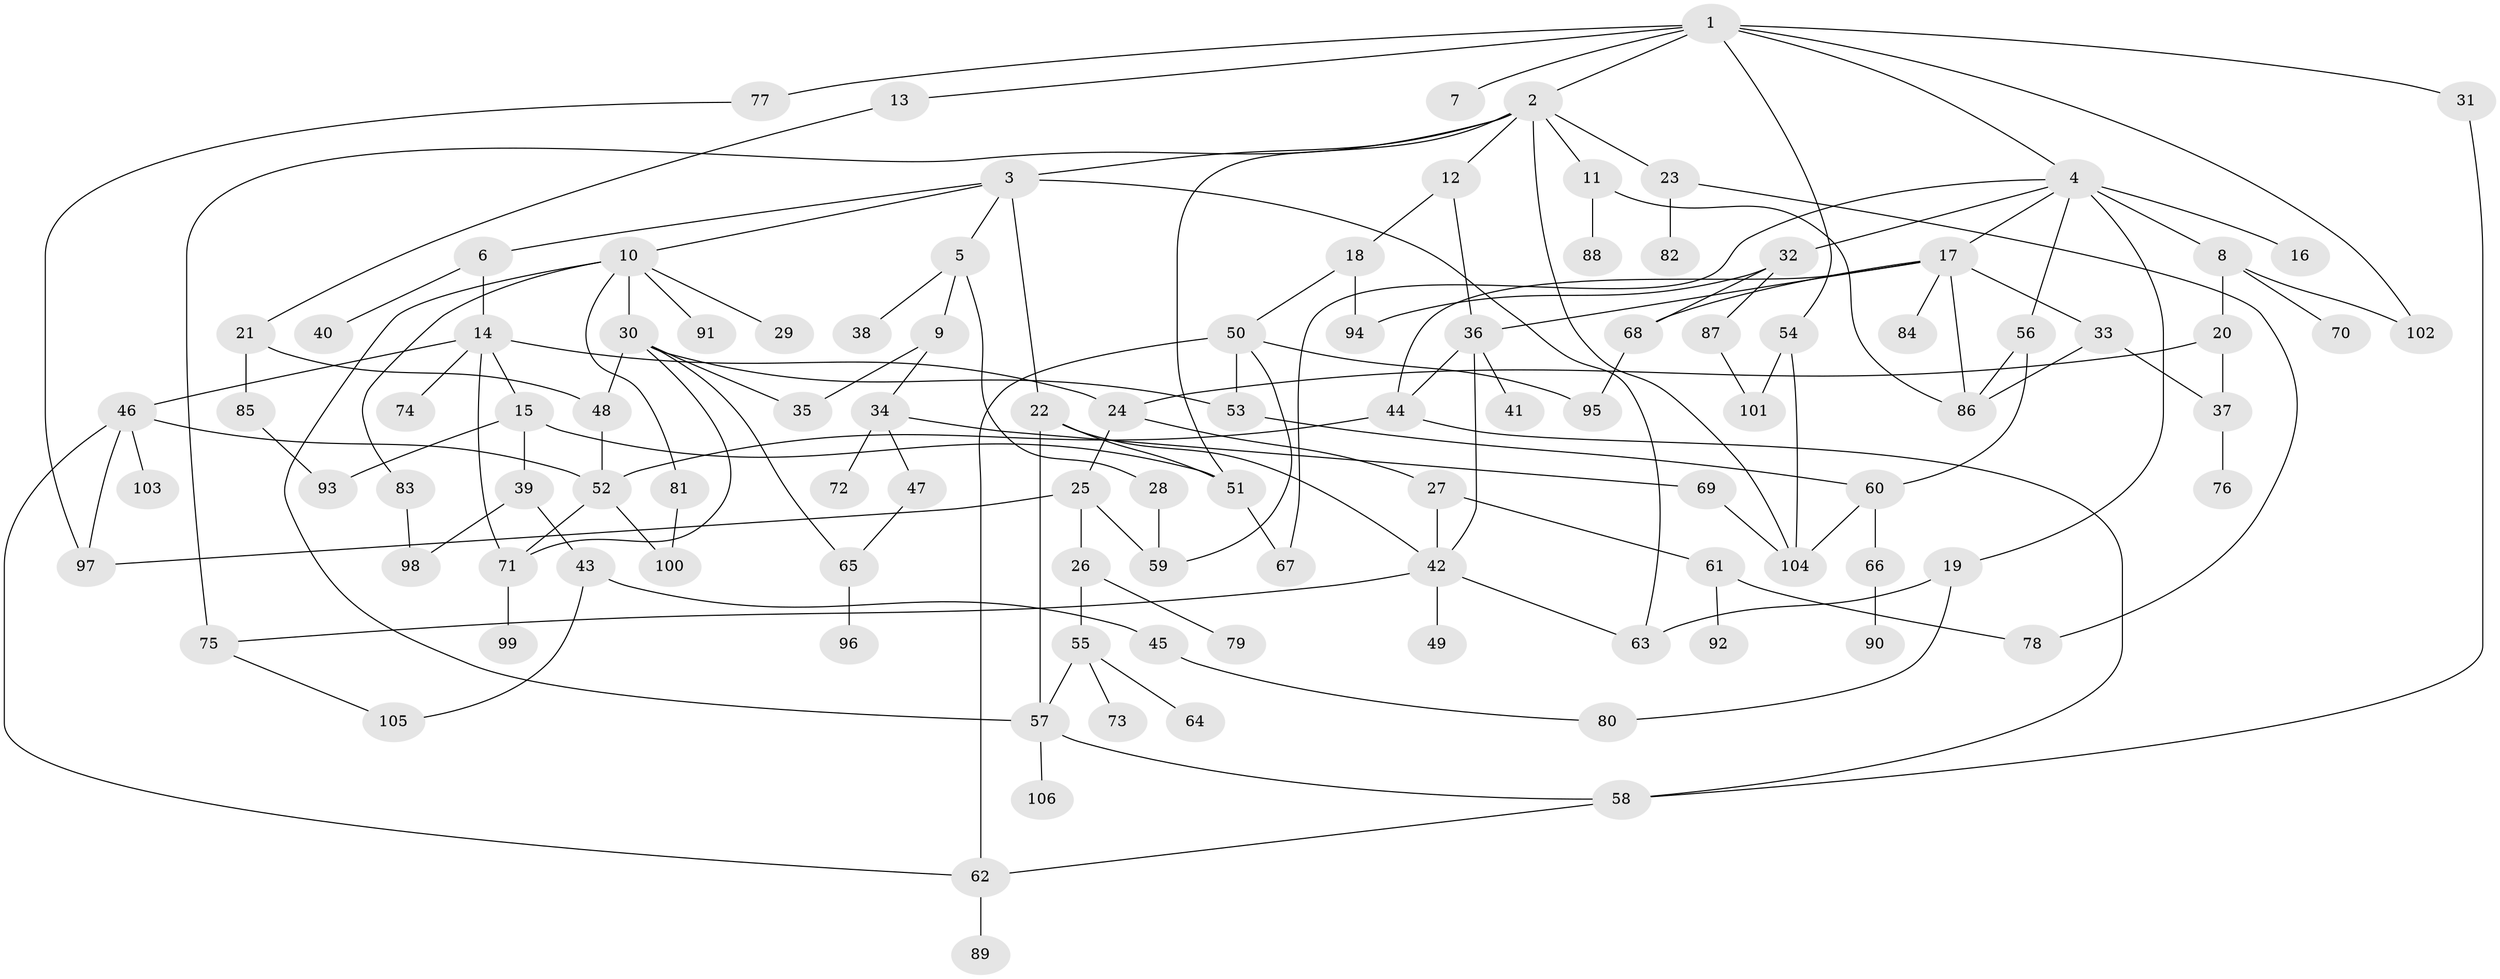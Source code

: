 // coarse degree distribution, {6: 0.0625, 15: 0.03125, 8: 0.03125, 4: 0.1875, 2: 0.3125, 5: 0.125, 10: 0.03125, 13: 0.03125, 7: 0.03125, 3: 0.125, 1: 0.03125}
// Generated by graph-tools (version 1.1) at 2025/48/03/04/25 22:48:57]
// undirected, 106 vertices, 153 edges
graph export_dot {
  node [color=gray90,style=filled];
  1;
  2;
  3;
  4;
  5;
  6;
  7;
  8;
  9;
  10;
  11;
  12;
  13;
  14;
  15;
  16;
  17;
  18;
  19;
  20;
  21;
  22;
  23;
  24;
  25;
  26;
  27;
  28;
  29;
  30;
  31;
  32;
  33;
  34;
  35;
  36;
  37;
  38;
  39;
  40;
  41;
  42;
  43;
  44;
  45;
  46;
  47;
  48;
  49;
  50;
  51;
  52;
  53;
  54;
  55;
  56;
  57;
  58;
  59;
  60;
  61;
  62;
  63;
  64;
  65;
  66;
  67;
  68;
  69;
  70;
  71;
  72;
  73;
  74;
  75;
  76;
  77;
  78;
  79;
  80;
  81;
  82;
  83;
  84;
  85;
  86;
  87;
  88;
  89;
  90;
  91;
  92;
  93;
  94;
  95;
  96;
  97;
  98;
  99;
  100;
  101;
  102;
  103;
  104;
  105;
  106;
  1 -- 2;
  1 -- 4;
  1 -- 7;
  1 -- 13;
  1 -- 31;
  1 -- 54;
  1 -- 77;
  1 -- 102;
  2 -- 3;
  2 -- 11;
  2 -- 12;
  2 -- 23;
  2 -- 104;
  2 -- 75;
  2 -- 51;
  3 -- 5;
  3 -- 6;
  3 -- 10;
  3 -- 22;
  3 -- 63;
  4 -- 8;
  4 -- 16;
  4 -- 17;
  4 -- 19;
  4 -- 32;
  4 -- 56;
  4 -- 67;
  5 -- 9;
  5 -- 28;
  5 -- 38;
  6 -- 14;
  6 -- 40;
  8 -- 20;
  8 -- 70;
  8 -- 102;
  9 -- 34;
  9 -- 35;
  10 -- 29;
  10 -- 30;
  10 -- 57;
  10 -- 81;
  10 -- 83;
  10 -- 91;
  11 -- 88;
  11 -- 86;
  12 -- 18;
  12 -- 36;
  13 -- 21;
  14 -- 15;
  14 -- 46;
  14 -- 74;
  14 -- 24;
  14 -- 71;
  15 -- 39;
  15 -- 51;
  15 -- 93;
  17 -- 33;
  17 -- 36;
  17 -- 84;
  17 -- 86;
  17 -- 44;
  17 -- 68;
  18 -- 50;
  18 -- 94;
  19 -- 80;
  19 -- 63;
  20 -- 24;
  20 -- 37;
  21 -- 85;
  21 -- 48;
  22 -- 42;
  22 -- 51;
  22 -- 57;
  23 -- 78;
  23 -- 82;
  24 -- 25;
  24 -- 27;
  25 -- 26;
  25 -- 59;
  25 -- 97;
  26 -- 55;
  26 -- 79;
  27 -- 61;
  27 -- 42;
  28 -- 59;
  30 -- 35;
  30 -- 48;
  30 -- 53;
  30 -- 65;
  30 -- 71;
  31 -- 58;
  32 -- 68;
  32 -- 87;
  32 -- 94;
  33 -- 86;
  33 -- 37;
  34 -- 47;
  34 -- 69;
  34 -- 72;
  36 -- 41;
  36 -- 44;
  36 -- 42;
  37 -- 76;
  39 -- 43;
  39 -- 98;
  42 -- 49;
  42 -- 75;
  42 -- 63;
  43 -- 45;
  43 -- 105;
  44 -- 58;
  44 -- 52;
  45 -- 80;
  46 -- 62;
  46 -- 103;
  46 -- 52;
  46 -- 97;
  47 -- 65;
  48 -- 52;
  50 -- 95;
  50 -- 53;
  50 -- 59;
  50 -- 62;
  51 -- 67;
  52 -- 100;
  52 -- 71;
  53 -- 60;
  54 -- 104;
  54 -- 101;
  55 -- 64;
  55 -- 73;
  55 -- 57;
  56 -- 60;
  56 -- 86;
  57 -- 106;
  57 -- 58;
  58 -- 62;
  60 -- 66;
  60 -- 104;
  61 -- 92;
  61 -- 78;
  62 -- 89;
  65 -- 96;
  66 -- 90;
  68 -- 95;
  69 -- 104;
  71 -- 99;
  75 -- 105;
  77 -- 97;
  81 -- 100;
  83 -- 98;
  85 -- 93;
  87 -- 101;
}
